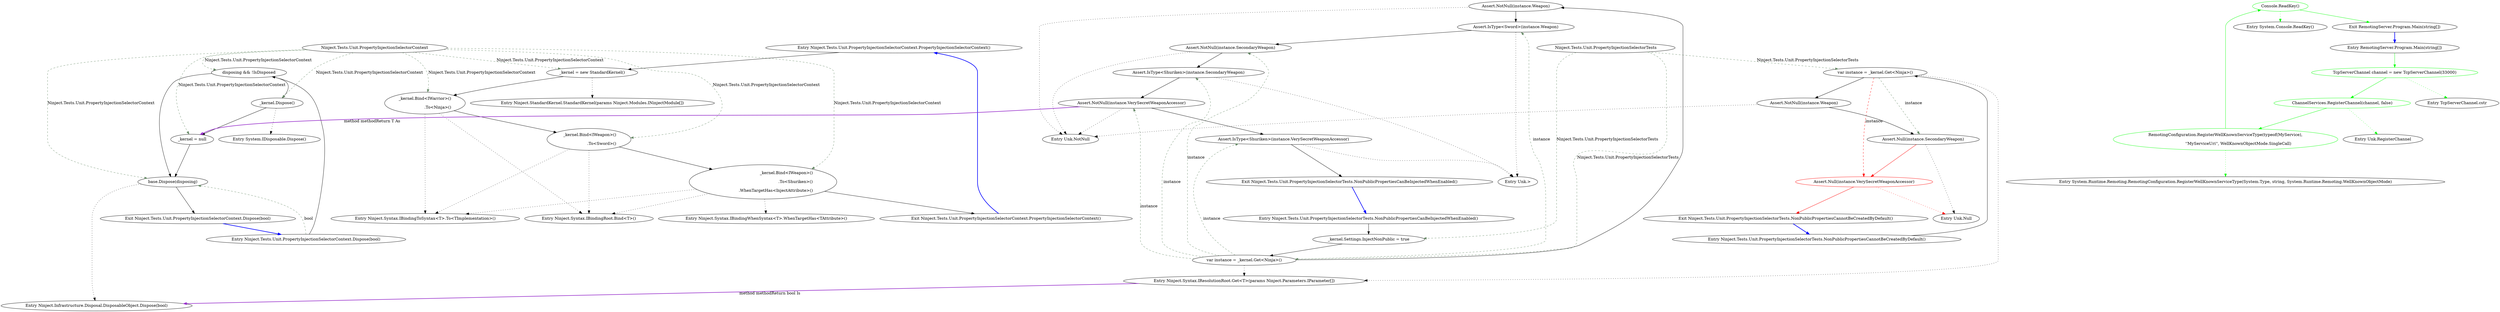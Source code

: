 digraph  {
m1_0 [label="Entry Ninject.Tests.Unit.PropertyInjectionSelectorContext.PropertyInjectionSelectorContext()", span="10-10", cluster="Ninject.Tests.Unit.PropertyInjectionSelectorContext.PropertyInjectionSelectorContext()", file="InstanceReference.cs"];
m1_1 [label="_kernel = new StandardKernel()", span="12-12", cluster="Ninject.Tests.Unit.PropertyInjectionSelectorContext.PropertyInjectionSelectorContext()", file="InstanceReference.cs"];
m1_2 [label="_kernel.Bind<IWarrior>()\r\n                    .To<Ninja>()", span="13-14", cluster="Ninject.Tests.Unit.PropertyInjectionSelectorContext.PropertyInjectionSelectorContext()", file="InstanceReference.cs"];
m1_3 [label="_kernel.Bind<IWeapon>()\r\n                    .To<Sword>()", span="15-16", cluster="Ninject.Tests.Unit.PropertyInjectionSelectorContext.PropertyInjectionSelectorContext()", file="InstanceReference.cs"];
m1_4 [label="_kernel.Bind<IWeapon>()\r\n                    .To<Shuriken>()\r\n                    .WhenTargetHas<InjectAttribute>()", span="17-19", cluster="Ninject.Tests.Unit.PropertyInjectionSelectorContext.PropertyInjectionSelectorContext()", file="InstanceReference.cs"];
m1_5 [label="Exit Ninject.Tests.Unit.PropertyInjectionSelectorContext.PropertyInjectionSelectorContext()", span="10-10", cluster="Ninject.Tests.Unit.PropertyInjectionSelectorContext.PropertyInjectionSelectorContext()", file="InstanceReference.cs"];
m1_29 [label="Entry Unk.NotNull", span="", cluster="Unk.NotNull", file="InstanceReference.cs"];
m1_7 [label="Entry Ninject.Syntax.IBindingRoot.Bind<T>()", span="26-26", cluster="Ninject.Syntax.IBindingRoot.Bind<T>()", file="InstanceReference.cs"];
m1_30 [label="Entry Unk.>", span="", cluster="Unk.>", file="InstanceReference.cs"];
m1_17 [label="Entry Ninject.Infrastructure.Disposal.DisposableObject.Dispose(bool)", span="37-37", cluster="Ninject.Infrastructure.Disposal.DisposableObject.Dispose(bool)", file="InstanceReference.cs"];
m1_10 [label="Entry Ninject.Tests.Unit.PropertyInjectionSelectorContext.Dispose(bool)", span="22-22", cluster="Ninject.Tests.Unit.PropertyInjectionSelectorContext.Dispose(bool)", file="InstanceReference.cs"];
m1_11 [label="disposing && !IsDisposed", span="24-24", cluster="Ninject.Tests.Unit.PropertyInjectionSelectorContext.Dispose(bool)", file="InstanceReference.cs"];
m1_14 [label="base.Dispose(disposing)", span="29-29", cluster="Ninject.Tests.Unit.PropertyInjectionSelectorContext.Dispose(bool)", file="InstanceReference.cs"];
m1_12 [label="_kernel.Dispose()", span="26-26", cluster="Ninject.Tests.Unit.PropertyInjectionSelectorContext.Dispose(bool)", file="InstanceReference.cs"];
m1_13 [label="_kernel = null", span="27-27", cluster="Ninject.Tests.Unit.PropertyInjectionSelectorContext.Dispose(bool)", file="InstanceReference.cs"];
m1_15 [label="Exit Ninject.Tests.Unit.PropertyInjectionSelectorContext.Dispose(bool)", span="22-22", cluster="Ninject.Tests.Unit.PropertyInjectionSelectorContext.Dispose(bool)", file="InstanceReference.cs"];
m1_37 [label="Entry Unk.Null", span="", cluster="Unk.Null", file="InstanceReference.cs"];
m1_6 [label="Entry Ninject.StandardKernel.StandardKernel(params Ninject.Modules.INinjectModule[])", span="36-36", cluster="Ninject.StandardKernel.StandardKernel(params Ninject.Modules.INinjectModule[])", file="InstanceReference.cs"];
m1_9 [label="Entry Ninject.Syntax.IBindingWhenSyntax<T>.WhenTargetHas<TAttribute>()", span="124-124", cluster="Ninject.Syntax.IBindingWhenSyntax<T>.WhenTargetHas<TAttribute>()", file="InstanceReference.cs"];
m1_28 [label="Entry Ninject.Syntax.IResolutionRoot.Get<T>(params Ninject.Parameters.IParameter[])", span="34-34", cluster="Ninject.Syntax.IResolutionRoot.Get<T>(params Ninject.Parameters.IParameter[])", file="InstanceReference.cs"];
m1_31 [label="Entry Ninject.Tests.Unit.PropertyInjectionSelectorTests.NonPublicPropertiesCannotBeCreatedByDefault()", span="54-54", cluster="Ninject.Tests.Unit.PropertyInjectionSelectorTests.NonPublicPropertiesCannotBeCreatedByDefault()", file="InstanceReference.cs"];
m1_32 [label="var instance = _kernel.Get<Ninja>()", span="56-56", cluster="Ninject.Tests.Unit.PropertyInjectionSelectorTests.NonPublicPropertiesCannotBeCreatedByDefault()", file="InstanceReference.cs"];
m1_33 [label="Assert.NotNull(instance.Weapon)", span="58-58", cluster="Ninject.Tests.Unit.PropertyInjectionSelectorTests.NonPublicPropertiesCannotBeCreatedByDefault()", file="InstanceReference.cs"];
m1_34 [label="Assert.Null(instance.SecondaryWeapon)", span="59-59", cluster="Ninject.Tests.Unit.PropertyInjectionSelectorTests.NonPublicPropertiesCannotBeCreatedByDefault()", file="InstanceReference.cs"];
m1_35 [label="Assert.Null(instance.VerySecretWeaponAccessor)", span="60-60", cluster="Ninject.Tests.Unit.PropertyInjectionSelectorTests.NonPublicPropertiesCannotBeCreatedByDefault()", color=red, community=0, file="InstanceReference.cs"];
m1_36 [label="Exit Ninject.Tests.Unit.PropertyInjectionSelectorTests.NonPublicPropertiesCannotBeCreatedByDefault()", span="54-54", cluster="Ninject.Tests.Unit.PropertyInjectionSelectorTests.NonPublicPropertiesCannotBeCreatedByDefault()", file="InstanceReference.cs"];
m1_16 [label="Entry System.IDisposable.Dispose()", span="0-0", cluster="System.IDisposable.Dispose()", file="InstanceReference.cs"];
m1_8 [label="Entry Ninject.Syntax.IBindingToSyntax<T>.To<TImplementation>()", span="40-40", cluster="Ninject.Syntax.IBindingToSyntax<T>.To<TImplementation>()", file="InstanceReference.cs"];
m1_18 [label="Entry Ninject.Tests.Unit.PropertyInjectionSelectorTests.NonPublicPropertiesCanBeInjectedWhenEnabled()", span="37-37", cluster="Ninject.Tests.Unit.PropertyInjectionSelectorTests.NonPublicPropertiesCanBeInjectedWhenEnabled()", file="InstanceReference.cs"];
m1_19 [label="_kernel.Settings.InjectNonPublic = true", span="39-39", cluster="Ninject.Tests.Unit.PropertyInjectionSelectorTests.NonPublicPropertiesCanBeInjectedWhenEnabled()", file="InstanceReference.cs"];
m1_20 [label="var instance = _kernel.Get<Ninja>()", span="40-40", cluster="Ninject.Tests.Unit.PropertyInjectionSelectorTests.NonPublicPropertiesCanBeInjectedWhenEnabled()", file="InstanceReference.cs"];
m1_21 [label="Assert.NotNull(instance.Weapon)", span="42-42", cluster="Ninject.Tests.Unit.PropertyInjectionSelectorTests.NonPublicPropertiesCanBeInjectedWhenEnabled()", file="InstanceReference.cs"];
m1_22 [label="Assert.IsType<Sword>(instance.Weapon)", span="43-43", cluster="Ninject.Tests.Unit.PropertyInjectionSelectorTests.NonPublicPropertiesCanBeInjectedWhenEnabled()", file="InstanceReference.cs"];
m1_23 [label="Assert.NotNull(instance.SecondaryWeapon)", span="45-45", cluster="Ninject.Tests.Unit.PropertyInjectionSelectorTests.NonPublicPropertiesCanBeInjectedWhenEnabled()", file="InstanceReference.cs"];
m1_24 [label="Assert.IsType<Shuriken>(instance.SecondaryWeapon)", span="46-46", cluster="Ninject.Tests.Unit.PropertyInjectionSelectorTests.NonPublicPropertiesCanBeInjectedWhenEnabled()", file="InstanceReference.cs"];
m1_25 [label="Assert.NotNull(instance.VerySecretWeaponAccessor)", span="48-48", cluster="Ninject.Tests.Unit.PropertyInjectionSelectorTests.NonPublicPropertiesCanBeInjectedWhenEnabled()", file="InstanceReference.cs"];
m1_26 [label="Assert.IsType<Shuriken>(instance.VerySecretWeaponAccessor)", span="49-49", cluster="Ninject.Tests.Unit.PropertyInjectionSelectorTests.NonPublicPropertiesCanBeInjectedWhenEnabled()", file="InstanceReference.cs"];
m1_27 [label="Exit Ninject.Tests.Unit.PropertyInjectionSelectorTests.NonPublicPropertiesCanBeInjectedWhenEnabled()", span="37-37", cluster="Ninject.Tests.Unit.PropertyInjectionSelectorTests.NonPublicPropertiesCanBeInjectedWhenEnabled()", file="InstanceReference.cs"];
m1_38 [label="Ninject.Tests.Unit.PropertyInjectionSelectorContext", span="", file="InstanceReference.cs"];
m1_39 [label="Ninject.Tests.Unit.PropertyInjectionSelectorTests", span="", file="InstanceReference.cs"];
m3_9 [label="Entry System.Console.ReadKey()", span="0-0", cluster="System.Console.ReadKey()", file="Program.cs"];
m3_0 [label="Entry RemotingServer.Program.Main(string[])", span="13-13", cluster="RemotingServer.Program.Main(string[])", file="Program.cs"];
m3_1 [label="TcpServerChannel channel = new TcpServerChannel(33000)", span="15-15", cluster="RemotingServer.Program.Main(string[])", color=green, community=0, file="Program.cs"];
m3_2 [label="ChannelServices.RegisterChannel(channel, false)", span="16-16", cluster="RemotingServer.Program.Main(string[])", color=green, community=0, file="Program.cs"];
m3_3 [label="RemotingConfiguration.RegisterWellKnownServiceType(typeof(MyService),\r\n                    ''MyServiceUri'', WellKnownObjectMode.SingleCall)", span="17-18", cluster="RemotingServer.Program.Main(string[])", color=green, community=1, file="Program.cs"];
m3_4 [label="Console.ReadKey()", span="19-19", cluster="RemotingServer.Program.Main(string[])", color=green, community=0, file="Program.cs"];
m3_5 [label="Exit RemotingServer.Program.Main(string[])", span="13-13", cluster="RemotingServer.Program.Main(string[])", file="Program.cs"];
m3_7 [label="Entry Unk.RegisterChannel", span="", cluster="Unk.RegisterChannel", file="Program.cs"];
m3_6 [label="Entry TcpServerChannel.cstr", span="", cluster="TcpServerChannel.cstr", file="Program.cs"];
m3_8 [label="Entry System.Runtime.Remoting.RemotingConfiguration.RegisterWellKnownServiceType(System.Type, string, System.Runtime.Remoting.WellKnownObjectMode)", span="0-0", cluster="System.Runtime.Remoting.RemotingConfiguration.RegisterWellKnownServiceType(System.Type, string, System.Runtime.Remoting.WellKnownObjectMode)", file="Program.cs"];
m1_0 -> m1_1  [key=0, style=solid];
m1_1 -> m1_2  [key=0, style=solid];
m1_1 -> m1_6  [key=2, style=dotted];
m1_2 -> m1_3  [key=0, style=solid];
m1_2 -> m1_7  [key=2, style=dotted];
m1_2 -> m1_8  [key=2, style=dotted];
m1_3 -> m1_4  [key=0, style=solid];
m1_3 -> m1_7  [key=2, style=dotted];
m1_3 -> m1_8  [key=2, style=dotted];
m1_4 -> m1_5  [key=0, style=solid];
m1_4 -> m1_7  [key=2, style=dotted];
m1_4 -> m1_8  [key=2, style=dotted];
m1_4 -> m1_9  [key=2, style=dotted];
m1_5 -> m1_0  [key=0, style=bold, color=blue];
m1_10 -> m1_11  [key=0, style=solid];
m1_10 -> m1_14  [key=1, style=dashed, color=darkseagreen4, label=bool];
m1_11 -> m1_12  [key=0, style=solid];
m1_11 -> m1_14  [key=0, style=solid];
m1_14 -> m1_15  [key=0, style=solid];
m1_14 -> m1_17  [key=2, style=dotted];
m1_12 -> m1_13  [key=0, style=solid];
m1_12 -> m1_16  [key=2, style=dotted];
m1_13 -> m1_14  [key=0, style=solid];
m1_15 -> m1_10  [key=0, style=bold, color=blue];
m1_28 -> m1_17  [key=3, color=darkorchid, style=bold, label="method methodReturn bool Is"];
m1_31 -> m1_32  [key=0, style=solid];
m1_32 -> m1_33  [key=0, style=solid];
m1_32 -> m1_28  [key=2, style=dotted];
m1_32 -> m1_34  [key=1, style=dashed, color=darkseagreen4, label=instance];
m1_32 -> m1_35  [key=1, style=dashed, color=red, label=instance];
m1_33 -> m1_34  [key=0, style=solid];
m1_33 -> m1_29  [key=2, style=dotted];
m1_34 -> m1_35  [key=0, style=solid, color=red];
m1_34 -> m1_37  [key=2, style=dotted];
m1_35 -> m1_36  [key=0, style=solid, color=red];
m1_35 -> m1_37  [key=2, style=dotted, color=red];
m1_36 -> m1_31  [key=0, style=bold, color=blue];
m1_18 -> m1_19  [key=0, style=solid];
m1_19 -> m1_20  [key=0, style=solid];
m1_20 -> m1_21  [key=0, style=solid];
m1_20 -> m1_28  [key=2, style=dotted];
m1_20 -> m1_22  [key=1, style=dashed, color=darkseagreen4, label=instance];
m1_20 -> m1_23  [key=1, style=dashed, color=darkseagreen4, label=instance];
m1_20 -> m1_24  [key=1, style=dashed, color=darkseagreen4, label=instance];
m1_20 -> m1_25  [key=1, style=dashed, color=darkseagreen4, label=instance];
m1_20 -> m1_26  [key=1, style=dashed, color=darkseagreen4, label=instance];
m1_21 -> m1_22  [key=0, style=solid];
m1_21 -> m1_29  [key=2, style=dotted];
m1_22 -> m1_23  [key=0, style=solid];
m1_22 -> m1_30  [key=2, style=dotted];
m1_23 -> m1_24  [key=0, style=solid];
m1_23 -> m1_29  [key=2, style=dotted];
m1_24 -> m1_25  [key=0, style=solid];
m1_24 -> m1_30  [key=2, style=dotted];
m1_25 -> m1_26  [key=0, style=solid];
m1_25 -> m1_29  [key=2, style=dotted];
m1_25 -> m1_13  [key=3, color=darkorchid, style=bold, label="method methodReturn T As"];
m1_26 -> m1_27  [key=0, style=solid];
m1_26 -> m1_30  [key=2, style=dotted];
m1_27 -> m1_18  [key=0, style=bold, color=blue];
m1_38 -> m1_1  [key=1, style=dashed, color=darkseagreen4, label="Ninject.Tests.Unit.PropertyInjectionSelectorContext"];
m1_38 -> m1_2  [key=1, style=dashed, color=darkseagreen4, label="Ninject.Tests.Unit.PropertyInjectionSelectorContext"];
m1_38 -> m1_3  [key=1, style=dashed, color=darkseagreen4, label="Ninject.Tests.Unit.PropertyInjectionSelectorContext"];
m1_38 -> m1_4  [key=1, style=dashed, color=darkseagreen4, label="Ninject.Tests.Unit.PropertyInjectionSelectorContext"];
m1_38 -> m1_11  [key=1, style=dashed, color=darkseagreen4, label="Ninject.Tests.Unit.PropertyInjectionSelectorContext"];
m1_38 -> m1_12  [key=1, style=dashed, color=darkseagreen4, label="Ninject.Tests.Unit.PropertyInjectionSelectorContext"];
m1_38 -> m1_13  [key=1, style=dashed, color=darkseagreen4, label="Ninject.Tests.Unit.PropertyInjectionSelectorContext"];
m1_38 -> m1_14  [key=1, style=dashed, color=darkseagreen4, label="Ninject.Tests.Unit.PropertyInjectionSelectorContext"];
m1_39 -> m1_19  [key=1, style=dashed, color=darkseagreen4, label="Ninject.Tests.Unit.PropertyInjectionSelectorTests"];
m1_39 -> m1_20  [key=1, style=dashed, color=darkseagreen4, label="Ninject.Tests.Unit.PropertyInjectionSelectorTests"];
m1_39 -> m1_32  [key=1, style=dashed, color=darkseagreen4, label="Ninject.Tests.Unit.PropertyInjectionSelectorTests"];
m3_0 -> m3_1  [key=0, style=solid, color=green];
m3_1 -> m3_2  [key=0, style=solid, color=green];
m3_1 -> m3_6  [key=2, style=dotted, color=green];
m3_2 -> m3_3  [key=0, style=solid, color=green];
m3_2 -> m3_7  [key=2, style=dotted, color=green];
m3_3 -> m3_4  [key=0, style=solid, color=green];
m3_3 -> m3_8  [key=2, style=dotted, color=green];
m3_4 -> m3_5  [key=0, style=solid, color=green];
m3_4 -> m3_9  [key=2, style=dotted, color=green];
m3_5 -> m3_0  [key=0, style=bold, color=blue];
}
